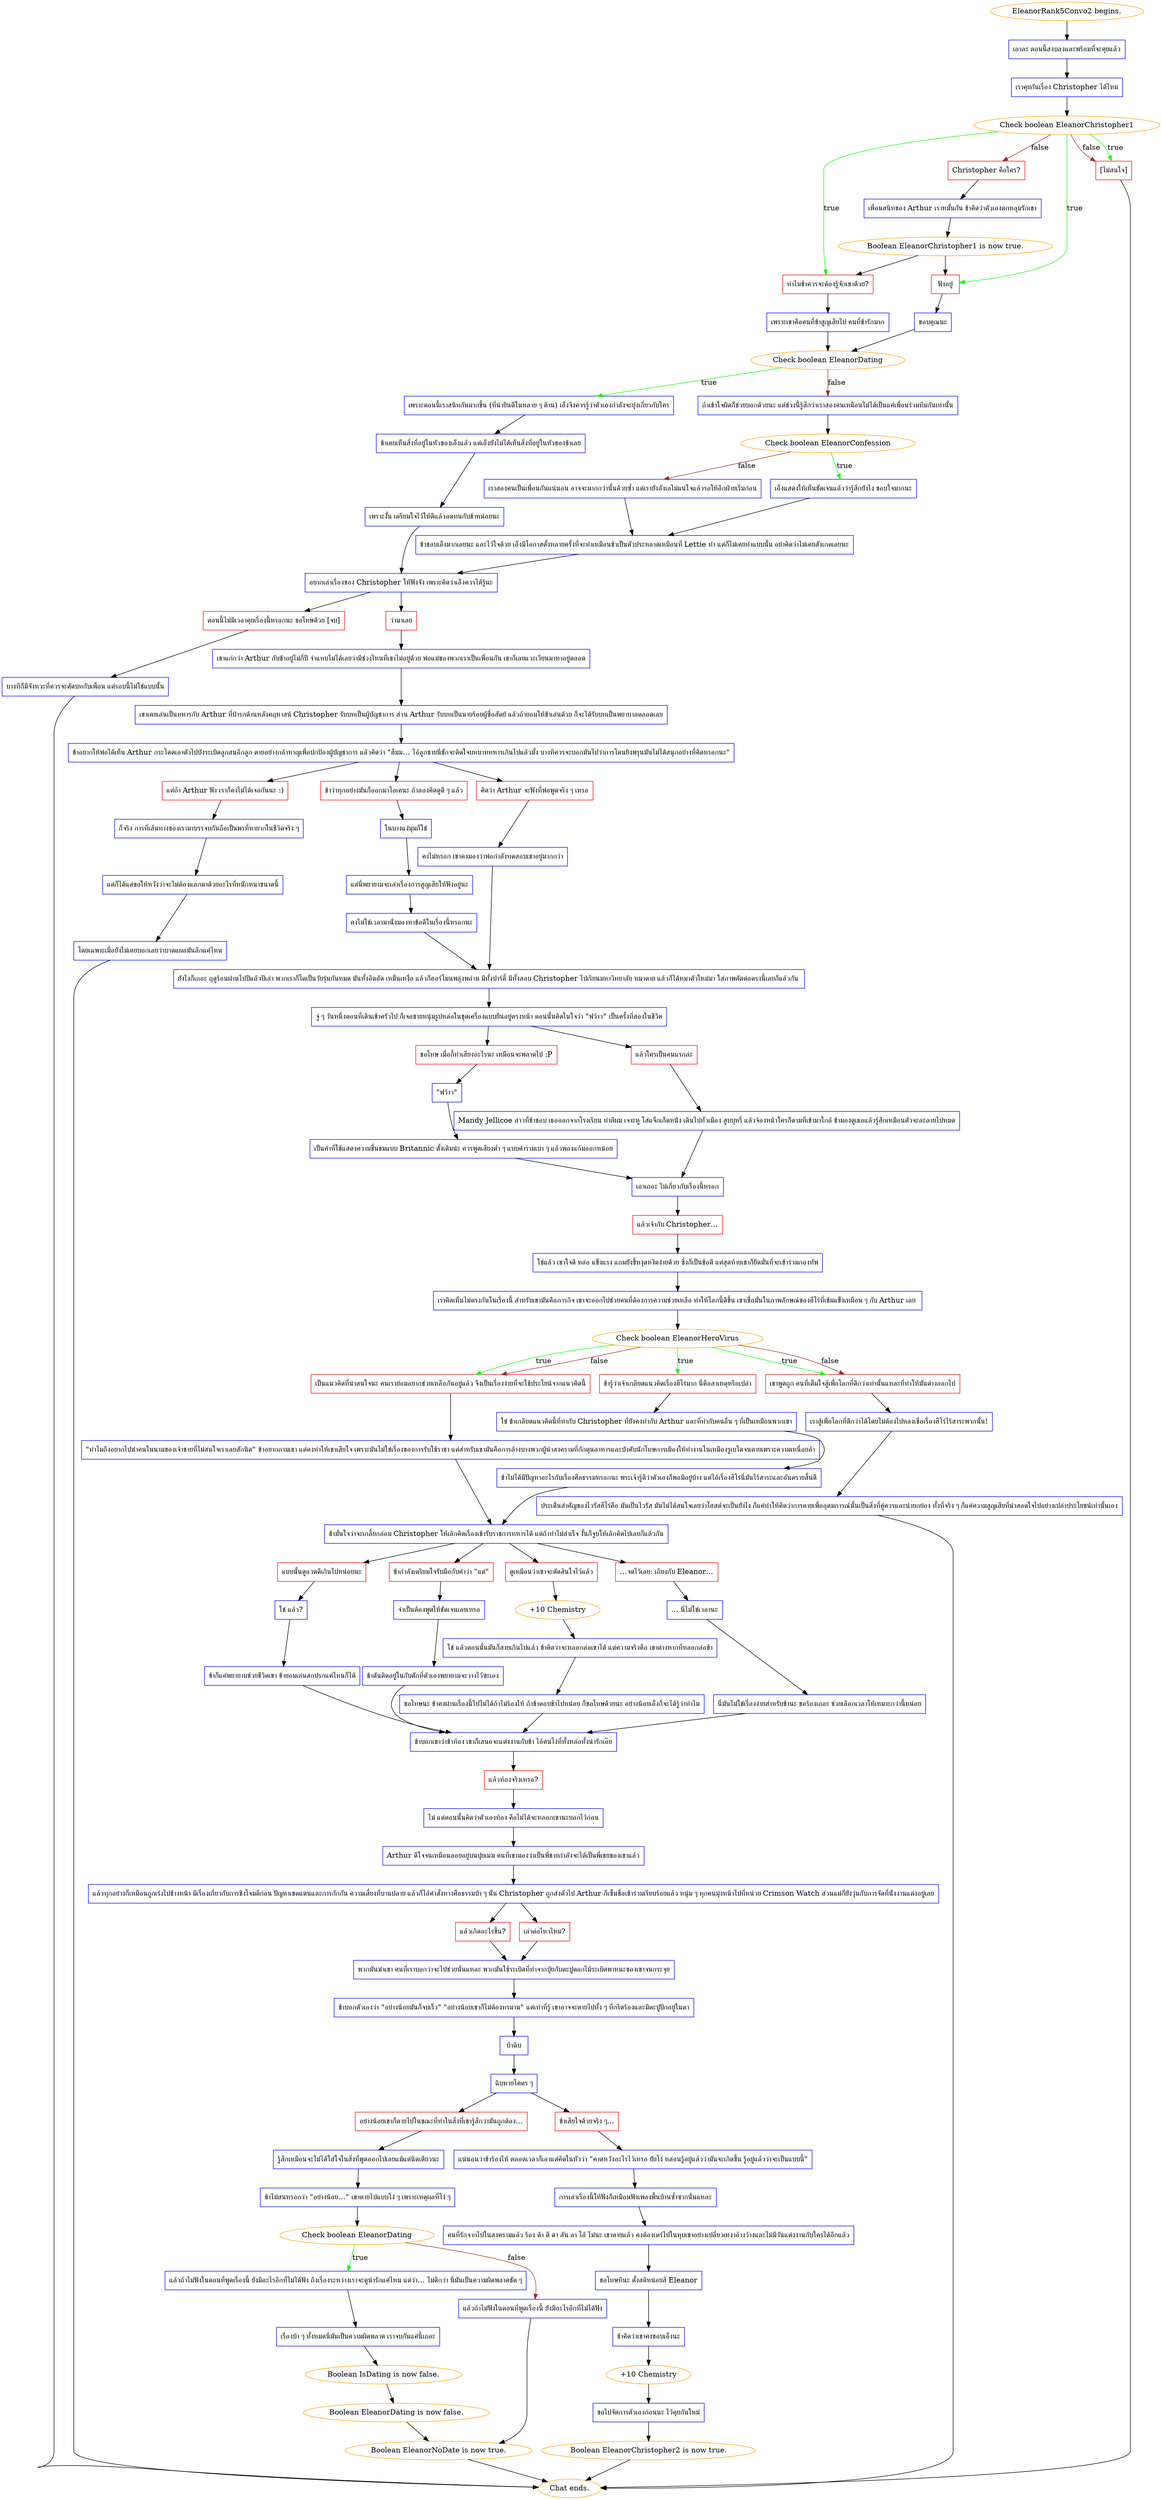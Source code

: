 digraph {
	"EleanorRank5Convo2 begins." [color=orange];
		"EleanorRank5Convo2 begins." -> j1783601974;
	j1783601974 [label="เอาละ ตอนนี้สงบลงและพร้อมที่จะคุยแล้ว",shape=box,color=blue];
		j1783601974 -> j1700307272;
	j1700307272 [label="เราคุยกันเรื่อง Christopher ได้ไหม",shape=box,color=blue];
		j1700307272 -> j1969337026;
	j1969337026 [label="Check boolean EleanorChristopher1",color=orange];
		j1969337026 -> j3794636617 [label=true,color=green];
		j1969337026 -> j2502418461 [label=true,color=green];
		j1969337026 -> j3001038503 [label=true,color=green];
		j1969337026 -> j1078732634 [label=false,color=brown];
		j1969337026 -> j3001038503 [label=false,color=brown];
	j3794636617 [label="ฟังอยู่",shape=box,color=red];
		j3794636617 -> j2699362613;
	j2502418461 [label="ทำไมข้าควรจะต้องรู้จักเขาด้วย?",shape=box,color=red];
		j2502418461 -> j1323612362;
	j3001038503 [label="[ไม่สนใจ]",shape=box,color=red];
		j3001038503 -> "Chat ends.";
	j1078732634 [label="Christopher คือใคร?",shape=box,color=red];
		j1078732634 -> j3858139612;
	j2699362613 [label="ขอบคุณนะ",shape=box,color=blue];
		j2699362613 -> j3782144433;
	j1323612362 [label="เพราะเขาคือคนที่ข้าสูญเสียไป คนที่ข้ารักมาก",shape=box,color=blue];
		j1323612362 -> j3782144433;
	"Chat ends." [color=orange];
	j3858139612 [label="เพื่อนสนิทของ Arthur เราหมั้นกัน ข้าคิดว่าตัวเองตกหลุมรักเขา",shape=box,color=blue];
		j3858139612 -> j2183637644;
	j3782144433 [label="Check boolean EleanorDating",color=orange];
		j3782144433 -> j4228950867 [label=true,color=green];
		j3782144433 -> j2169810661 [label=false,color=brown];
	j2183637644 [label="Boolean EleanorChristopher1 is now true.",color=orange];
		j2183637644 -> j3794636617;
		j2183637644 -> j2502418461;
	j4228950867 [label="เพราะตอนนี้เราสนิทกันมากขึ้น (ที่น่ายินดีในหลาย ๆ ด้าน) เอ็งจึงควรรู้ว่าตัวเองกำลังจะยุ่งเกี่ยวกับใคร",shape=box,color=blue];
		j4228950867 -> j3719467164;
	j2169810661 [label="ถ้าเข้าใจผิดก็ช่วยบอกด้วยนะ แต่ช่วงนี้รู้สึกว่าเราสองคนเหมือนไม่ได้เป็นแค่เพื่อนร่วมทีมกันเท่านั้น",shape=box,color=blue];
		j2169810661 -> j795695089;
	j3719467164 [label="ข้าเคยเห็นสิ่งที่อยู่ในหัวของเอ็งแล้ว แต่เอ็งยังไม่ได้เห็นสิ่งที่อยู่ในหัวของข้าเลย",shape=box,color=blue];
		j3719467164 -> j172030840;
	j795695089 [label="Check boolean EleanorConfession",color=orange];
		j795695089 -> j1184994768 [label=true,color=green];
		j795695089 -> j1636784654 [label=false,color=brown];
	j172030840 [label="เพราะงั้น เตรียมใจไว้ให้ดีแล้วอดทนกับข้าหน่อยนะ",shape=box,color=blue];
		j172030840 -> j2067030341;
	j1184994768 [label="เอ็งแสดงให้เห็นชัดเจนแล้วว่ารู้สึกยังไง ขอบใจมากนะ",shape=box,color=blue];
		j1184994768 -> j798790139;
	j1636784654 [label="เราสองคนเป็นเพื่อนกันแน่นอน อาจจะมากกว่านั้นด้วยซ้ำ แต่เรายังลังเลไม่แน่ใจแล้วรอให้อีกฝ่ายเริ่มก่อน",shape=box,color=blue];
		j1636784654 -> j798790139;
	j2067030341 [label="อยากเล่าเรื่องของ Christopher ให้ฟังจัง เพราะคิดว่าเอ็งควรได้รู้นะ",shape=box,color=blue];
		j2067030341 -> j1489268730;
		j2067030341 -> j2741627209;
	j798790139 [label="ข้าชอบเอ็งมากเลยนะ และไว้ใจด้วย เอ็งมีโอกาสตั้งหลายครั้งที่จะทำเหมือนข้าเป็นตัวประหลาดเหมือนที่ Lettie ทำ แต่ก็ไม่เคยทำแบบนั้น อย่าคิดว่าไม่เคยสังเกตเลยนะ",shape=box,color=blue];
		j798790139 -> j2067030341;
	j1489268730 [label="ว่ามาเลย",shape=box,color=red];
		j1489268730 -> j2818919612;
	j2741627209 [label="ตอนนี้ไม่มีเวลาคุยเรื่องนี้หรอกนะ ขอโทษด้วย [จบ]",shape=box,color=red];
		j2741627209 -> j2742827151;
	j2818919612 [label="เขาแก่กว่า Arthur กับข้าอยู่ไม่กี่ปี จำแทบไม่ได้เลยว่ามีช่วงไหนที่เขาไม่อยู่ด้วย พ่อแม่ของพวกเราเป็นเพื่อนกัน เขาก็เลยแวะเวียนมาหาอยู่ตลอด",shape=box,color=blue];
		j2818919612 -> j1504574503;
	j2742827151 [label="บางทีก็มีจังหวะที่ควรจะตัดบทกับเพื่อน แต่รอบนี้ไม่ใช่แบบนั้น",shape=box,color=blue];
		j2742827151 -> "Chat ends.";
	j1504574503 [label="เขาเคยเล่นเป็นทหารกับ Arthur ที่ป่ารกด้านหลังคฤหาสน์ Christopher รับบทเป็นผู้บัญชาการ ส่วน Arthur รับบทเป็นนายร้อยผู้ซื่อสัตย์ แล้วถ้ายอมให้ข้าเล่นด้วย ก็จะได้รับบทเป็นพยาบาลตลอดเลย",shape=box,color=blue];
		j1504574503 -> j2555972378;
	j2555972378 [label="ข้าอยากให้พ่อได้เห็น Arthur กระโดดเอาตัวไปบังระเบิดลูกสนอีกลูก ตายอย่างกล้าหาญเพื่อปกป้องผู้บัญชาการ แล้วคิดว่า \"ฮืมม… ไอ้ลูกชายนี่ชักจะติดใจบทบาททหารเกินไปแล้วมั้ง บางทีควรจะบอกมันไปว่าการโดนยิงพรุนมันไม่ได้สนุกอย่างที่คิดหรอกนะ\"",shape=box,color=blue];
		j2555972378 -> j10895877;
		j2555972378 -> j2501341666;
		j2555972378 -> j1481949001;
	j10895877 [label="คิดว่า Arthur จะฟังที่พ่อพูดจริง ๆ เหรอ",shape=box,color=red];
		j10895877 -> j1323447849;
	j2501341666 [label="ข้าว่าทุกอย่างมันก็ออกมาโอเคนะ ถ้าลองคิดดูดี ๆ แล้ว",shape=box,color=red];
		j2501341666 -> j3554917109;
	j1481949001 [label="แต่ถ้า Arthur ฟัง เราก็คงไม่ได้เจอกันนะ :)",shape=box,color=red];
		j1481949001 -> j4073217917;
	j1323447849 [label="คงไม่หรอก เขาคงมองว่าพ่อกำลังทดสอบเขาอยู่มากกว่า",shape=box,color=blue];
		j1323447849 -> j2648747843;
	j3554917109 [label="ในบางแง่มุมก็ใช่",shape=box,color=blue];
		j3554917109 -> j1102717201;
	j4073217917 [label="ก็จริง การที่เส้นทางของเรามาบรรจบกันถือเป็นพรที่หายากในชีวิตจริง ๆ",shape=box,color=blue];
		j4073217917 -> j3182523005;
	j2648747843 [label="ยังไงก็เถอะ ฤดูร้อนผ่านไปปีแล้วปีเล่า พวกเราก็โตเป็นวัยรุ่นกันหมด มันทั้งอึดอัด เหม็นเหงื่อ แล้วก็ฮอร์โมนพลุ่งพล่าน มีทั้งปาร์ตี้ มีทั้งสอบ Christopher ไปเรียนมหาวิทยาลัย หมาตาย แล้วก็ได้หมาตัวใหม่มา ใส่ภาพตัดต่อตรงนี้เลยก็แล้วกัน ",shape=box,color=blue];
		j2648747843 -> j2987719552;
	j1102717201 [label="แต่นี่พยายามจะเล่าเรื่องการสูญเสียให้ฟังอยู่นะ",shape=box,color=blue];
		j1102717201 -> j623067505;
	j3182523005 [label="แต่ก็ได้แต่ขอให้หวังว่าจะไม่ต้องแลกมาด้วยอะไรที่หนักหนาขนาดนี้",shape=box,color=blue];
		j3182523005 -> j2065590039;
	j2987719552 [label="จู่ ๆ วันหนึ่งตอนที่เดินเข้าครัวไป ก็เจอชายหนุ่มรูปหล่อในชุดเครื่องแบบยืนอยู่ตรงหน้า ตอนนั้นคิดในใจว่า \"ฟว้าว\" เป็นครั้งที่สองในชีวิต",shape=box,color=blue];
		j2987719552 -> j3046467500;
		j2987719552 -> j383804825;
	j623067505 [label="คงไม่ใช่เวลามานั่งมองหาข้อดีในเรื่องนี้หรอกนะ",shape=box,color=blue];
		j623067505 -> j2648747843;
	j2065590039 [label="โดยเฉพาะเมื่อยังไม่เคยบอกเลยว่าบาดแผลมันลึกแค่ไหน",shape=box,color=blue];
		j2065590039 -> "Chat ends.";
	j3046467500 [label="ขอโทษ เมื่อกี้ทำเสียงอะไรนะ เหมือนจะพลาดไป :P",shape=box,color=red];
		j3046467500 -> j3714380990;
	j383804825 [label="แล้วใครเป็นคนแรกล่ะ",shape=box,color=red];
		j383804825 -> j1497345344;
	j3714380990 [label="\"ฟว้าว\"",shape=box,color=blue];
		j3714380990 -> j107703501;
	j1497345344 [label="Mandy Jellicoe สาวที่ข้าชอบ เธอออกจากโรงเรียน ทำสีผม เจาะหู ใส่แจ็กเก็ตหนัง เดินไปทั่วเมือง สูบบุหรี่ แล้วจ้องหน้าใครก็ตามที่เข้ามาใกล้ ข้ามองดูเธอแล้วรู้สึกเหมือนตัวจะละลายไปหมด",shape=box,color=blue];
		j1497345344 -> j3049755759;
	j107703501 [label="เป็นคำที่ใช้แสดงความชื่นชมแบบ Britannic ดั้งเดิมน่ะ ควรพูดเสียงต่ำ ๆ แบบคำรามเบา ๆ แล้วพองแก้มออกหน่อย",shape=box,color=blue];
		j107703501 -> j3049755759;
	j3049755759 [label="เอาเถอะ ไม่เกี่ยวกับเรื่องนี้หรอก",shape=box,color=blue];
		j3049755759 -> j2770357115;
	j2770357115 [label="แล้วเจ้ากับ Christopher…",shape=box,color=red];
		j2770357115 -> j3088659894;
	j3088659894 [label="ใช่แล้ว เขาใจดี หล่อ แข็งแรง แถมยังขี้หงุดหงิดง่ายด้วย ซึ่งก็เป็นข้อดี แต่สุดท้ายเขาก็ยึดมั่นที่จะเข้าร่วมกองทัพ",shape=box,color=blue];
		j3088659894 -> j412334234;
	j412334234 [label="เราคิดเห็นไม่ตรงกันในเรื่องนี้ สำหรับเขามันคือภารกิจ เขาจะออกไปช่วยคนที่ต้องการความช่วยเหลือ ทำให้โลกนี้ดีขึ้น เขาเชื่อมั่นในภาพลักษณ์ของฮีโร่ที่เข้มแข็งเหมือน ๆ กับ Arthur เลย ",shape=box,color=blue];
		j412334234 -> j4212757687;
	j4212757687 [label="Check boolean EleanorHeroVirus",color=orange];
		j4212757687 -> j3918552175 [label=true,color=green];
		j4212757687 -> j847920559 [label=true,color=green];
		j4212757687 -> j966180358 [label=true,color=green];
		j4212757687 -> j847920559 [label=false,color=brown];
		j4212757687 -> j966180358 [label=false,color=brown];
	j3918552175 [label="ข้ารู้ว่าเจ้าเกลียดแนวคิดเรื่องฮีโร่มาก นี่คือสาเหตุหรือเปล่า",shape=box,color=red];
		j3918552175 -> j452654453;
	j847920559 [label="เขาพูดถูก คนที่เต็มใจสู้เพื่อโลกที่ดีกว่าเท่านั้นแหละที่ทำให้มันต่างออกไป",shape=box,color=red];
		j847920559 -> j2448441268;
	j966180358 [label="เป็นแนวคิดที่น่าสนใจนะ คนเราย่อมอยากช่วยเหลือกันอยู่แล้ว จึงเป็นเรื่องง่ายที่จะใช้ประโยน์จากแนวคิดนี้",shape=box,color=red];
		j966180358 -> j670694608;
	j452654453 [label="ใช่ ข้าเกลียดแนวคิดนี้ที่ทำกับ Christopher ที่ยังคงทำกับ Arthur และที่ทำกับคนอื่น ๆ ที่เป็นเหมือนพวกเขา",shape=box,color=blue];
		j452654453 -> j3880114509;
	j2448441268 [label="เราสู้เพื่อโลกที่ดีกว่าได้โดยไม่ต้องไปหลงเชื่อเรื่องฮีโร่ไร้สาระพวกนั้น!",shape=box,color=blue];
		j2448441268 -> j2772679172;
	j670694608 [label="\"ทำไมถึงอยากไปฆ่าคนในนามของเจ้าชายที่ไม่สนใจเราเลยสักนิด\" ข้าอยากถามเขา แต่คงทำให้เขาเสียใจ เพราะมันไม่ใช่เรื่องของการรับใช้ราชา แต่สำหรับเขามันคือการล้างบางพวกผู้นำสงครามที่กักตุนอาหารและบังคับนักโทษการเมืองให้ทำงานในเหมืองรูเบโดจนตายเพราะความเหนื่อยล้า",shape=box,color=blue];
		j670694608 -> j517972683;
	j3880114509 [label="ข้าไม่ได้มีปัญหาอะไรกับเรื่องศีลธรรมหรอกนะ พระเจ้ารู้ดีว่าตัวเองก็พอมีอยู่บ้าง แต่ไอ้เรื่องฮีโร่นี่มันไร้สาระและอันตรายสิ้นดี",shape=box,color=blue];
		j3880114509 -> j517972683;
	j2772679172 [label="ประเด็นสำคัญของไวรัสฮีโร่คือ มันเป็นไวรัส มันไม่ได้สนใจเลยว่าโฮสต์จะเป็นยังไง ก็แค่ทำให้คิดว่าการตายเพื่ออุดมการณ์นั้นเป็นสิ่งที่คู่ควรและน่ายกย่อง ทั้งที่จริง ๆ ก็แค่ความสูญเสียที่น่าสลดใจไปอย่างเปล่าประโยชน์เท่านั้นเอง",shape=box,color=blue];
		j2772679172 -> "Chat ends.";
	j517972683 [label="ข้ามั่นใจว่าจะเกลี้ยกล่อม Christopher ให้เลิกคิดเรื่องเข้ารับราชการทหารได้ แต่ถ้าทำไม่สำเร็จ งั้นก็จูบให้เลิกคิดไปเลยก็แล้วกัน",shape=box,color=blue];
		j517972683 -> j428400278;
		j517972683 -> j977313451;
		j517972683 -> j2179156117;
		j517972683 -> j3360121468;
	j428400278 [label="แบบนั้นดูอวดดีเกินไปหน่อยนะ",shape=box,color=red];
		j428400278 -> j3911903295;
	j977313451 [label="ข้ากำลังเตรียมใจรับมือกับคำว่า \"แต่\"",shape=box,color=red];
		j977313451 -> j2910693097;
	j2179156117 [label="ดูเหมือนว่าเขาจะตัดสินใจไว้แล้ว",shape=box,color=red];
		j2179156117 -> j1372045001;
	j3360121468 [label="…จดไว้เลย: เถียงกับ Eleanor…",shape=box,color=red];
		j3360121468 -> j34764963;
	j3911903295 [label="ใช่ แล้ว?",shape=box,color=blue];
		j3911903295 -> j3241239716;
	j2910693097 [label="จำเป็นต้องพูดให้ชัดเจนเลยเหรอ",shape=box,color=blue];
		j2910693097 -> j2987337493;
	j1372045001 [label="+10 Chemistry",color=orange];
		j1372045001 -> j1811506479;
	j34764963 [label="... นี่ไม่ใช่เวลานะ",shape=box,color=blue];
		j34764963 -> j3546323515;
	j3241239716 [label="ข้าก็แค่พยายามช่วยชีวิตเขา ข้ายอมเล่นสกปรกแค่ไหนก็ได้",shape=box,color=blue];
		j3241239716 -> j2863914641;
	j2987337493 [label="ข้าดันติดอยู่ในกับดักที่ตัวเองพยายามจะวางไว้ซะเอง",shape=box,color=blue];
		j2987337493 -> j2863914641;
	j1811506479 [label="ใช่ แล้วตอนนั้นมันก็สายเกินไปแล้ว ข้าคิดว่าจะหลอกล่อเขาได้ แต่ความจริงคือ เขาต่างหากที่หลอกล่อข้า",shape=box,color=blue];
		j1811506479 -> j2565032801;
	j3546323515 [label="นี่มันไม่ใช่เรื่องง่ายสำหรับข้านะ ขอร้องเถอะ ช่วยเลือกเวลาให้เหมาะกว่านี้หน่อย",shape=box,color=blue];
		j3546323515 -> j2863914641;
	j2863914641 [label="ข้าบอกเขาว่าข้าท้อง เขาก็เสนอจะแต่งงานกับข้า ไอ้คนโง่ที่ทั้งหล่อทั้งน่ารักเอ๊ย",shape=box,color=blue];
		j2863914641 -> j4020362204;
	j2565032801 [label="ขอโทษนะ ข้าคงผ่านเรื่องนี้ไปไม่ได้ถ้าไม่ร้องไห้ ถ้าข้าตอบช้าไปหน่อย ก็ขอโทษด้วยนะ อย่างน้อยเอ็งก็จะได้รู้ว่าทำไม",shape=box,color=blue];
		j2565032801 -> j2863914641;
	j4020362204 [label="แล้วท้องจริงเหรอ?",shape=box,color=red];
		j4020362204 -> j99654830;
	j99654830 [label="ไม่ แต่ตอนนั้นคิดว่าตัวเองท้อง คือไม่ได้จะหลอกเขานะบอกไว้ก่อน",shape=box,color=blue];
		j99654830 -> j153194868;
	j153194868 [label="Arthur ดีใจจนเหมือนลอยอยู่บนปุยเมฆ คนที่เขามองว่าเป็นพี่ชายกำลังจะได้เป็นพี่เขยของเขาแล้ว",shape=box,color=blue];
		j153194868 -> j2593385779;
	j2593385779 [label="แล้วทุกอย่างก็เหมือนถูกเร่งไปข้างหน้า มีเรื่องเกี่ยวกับการชิงโจมตีก่อน ปัญหาเขตแดนและการกักกัน ความเสี่ยงที่บานปลาย แล้วก็ไอ้คำสั่งทางศีลธรรมบ้า ๆ นั่น Christopher ถูกส่งตัวไป Arthur ก็เซ็นชื่อเข้าร่วมเรียบร้อยแล้ว หนุ่ม ๆ ทุกคนมุ่งหน้าไปที่หน่วย Crimson Watch ส่วนแม่ก็ยังวุ่นกับการจัดที่นั่งงานแต่งอยู่เลย",shape=box,color=blue];
		j2593385779 -> j1805352655;
		j2593385779 -> j3828304130;
	j1805352655 [label="แล้วเกิดอะไรขึ้น?",shape=box,color=red];
		j1805352655 -> j2802527175;
	j3828304130 [label="เล่าต่อไหวไหม?",shape=box,color=red];
		j3828304130 -> j2802527175;
	j2802527175 [label="พวกมันฆ่าเขา คนที่เราบอกว่าจะไปช่วยนั่นแหละ พวกมันใช้ระเบิดที่ทำจากปุ๋ยกับตะปูตอกไม้ระเบิดพาหนะของเขาจนกระจุย",shape=box,color=blue];
		j2802527175 -> j1013277300;
	j1013277300 [label="ข้าบอกตัวเองว่า \"อย่างน้อยมันก็จบเร็ว\" \"อย่างน้อยเขาก็ไม่ต้องทรมาน\" แต่เท่าที่รู้ เขาอาจจะตายไปทั้ง ๆ ที่กรีดร้องและมีตะปูปักอยู่ในตา",shape=box,color=blue];
		j1013277300 -> j976213890;
	j976213890 [label="บ้าฉิบ",shape=box,color=blue];
		j976213890 -> j1566132164;
	j1566132164 [label="ฉิบหายโคตร ๆ",shape=box,color=blue];
		j1566132164 -> j1708383545;
		j1566132164 -> j3267465273;
	j1708383545 [label="อย่างน้อยเขาก็ตายไปในขณะที่ทำในสิ่งที่เขารู้สึกว่ามันถูกต้อง...",shape=box,color=red];
		j1708383545 -> j61665303;
	j3267465273 [label="ข้าเสียใจด้วยจริง ๆ...",shape=box,color=red];
		j3267465273 -> j2956725422;
	j61665303 [label="รู้สึกเหมือนจะไม่ได้ใส่ใจในสิ่งที่พูดออกไปเลยแม้แต่นิดเดียวนะ",shape=box,color=blue];
		j61665303 -> j129955045;
	j2956725422 [label="แน่นอนว่าข้าร้องไห้ ตลอดเวลาก็เอาแต่คิดในหัวว่า \"คาดหวังอะไรไว้เหรอ ยัยโง่ หล่อนรู้อยู่แล้วว่ามันจะเกิดขึ้น รู้อยู่แล้วว่าจะเป็นแบบนี้\"",shape=box,color=blue];
		j2956725422 -> j3592220883;
	j129955045 [label="ข้าไม่สนหรอกว่า \"อย่างน้อย…\" เขาตายไปแบบโง่ ๆ เพราะเหตุผลที่โง่ ๆ",shape=box,color=blue];
		j129955045 -> j425773188;
	j3592220883 [label="การเล่าเรื่องนี้ให้ฟังก็เหมือนฟังเพลงพื้นบ้านซ้ำซากนั่นแหละ",shape=box,color=blue];
		j3592220883 -> j93295813;
	j425773188 [label="Check boolean EleanorDating",color=orange];
		j425773188 -> j2737984658 [label=true,color=green];
		j425773188 -> j1054378480 [label=false,color=brown];
	j93295813 [label="คนที่รักจากไปในสงครามแล้ว ร้อง ด้า ดี ดา ลัน ลา โอ้ ไม่นะ เขาตายแล้ว คงต้องเตร่ไปในหุบเขาอย่างเปลี่ยวเหงาอ้างว้างและไม่มีวันแต่งงานกับใครได้อีกแล้ว",shape=box,color=blue];
		j93295813 -> j1510532500;
	j2737984658 [label="แล้วถ้าไม่ฟังในตอนที่พูดเรื่องนี้ ยังมีอะไรอีกที่ไม่ได้ฟัง ถึงเรื่องระหว่างเราจะดูน่ารักแค่ไหน แต่ว่า… ไม่ดีกว่า นี่มันเป็นความผิดพลาดชัด ๆ",shape=box,color=blue];
		j2737984658 -> j1716185904;
	j1054378480 [label="แล้วถ้าไม่ฟังในตอนที่พูดเรื่องนี้ ยังมีอะไรอีกที่ไม่ได้ฟัง",shape=box,color=blue];
		j1054378480 -> j2728200779;
	j1510532500 [label="ขอโทษทีนะ ตั้งสติหน่อยสิ Eleanor",shape=box,color=blue];
		j1510532500 -> j951760112;
	j1716185904 [label="เรื่องบ้า ๆ ทั้งหมดนี่มันเป็นความผิดพลาด เราจบกันแค่นี้เถอะ",shape=box,color=blue];
		j1716185904 -> j3127028283;
	j2728200779 [label="Boolean EleanorNoDate is now true.",color=orange];
		j2728200779 -> "Chat ends.";
	j951760112 [label="ข้าคิดว่าเขาคงชอบเอ็งนะ",shape=box,color=blue];
		j951760112 -> j3583591478;
	j3127028283 [label="Boolean IsDating is now false.",color=orange];
		j3127028283 -> j3856107511;
	j3583591478 [label="+10 Chemistry",color=orange];
		j3583591478 -> j3874904219;
	j3856107511 [label="Boolean EleanorDating is now false.",color=orange];
		j3856107511 -> j2728200779;
	j3874904219 [label="ขอไปจัดการตัวเองก่อนนะ ไว้คุยกันใหม่",shape=box,color=blue];
		j3874904219 -> j1193419706;
	j1193419706 [label="Boolean EleanorChristopher2 is now true.",color=orange];
		j1193419706 -> "Chat ends.";
}